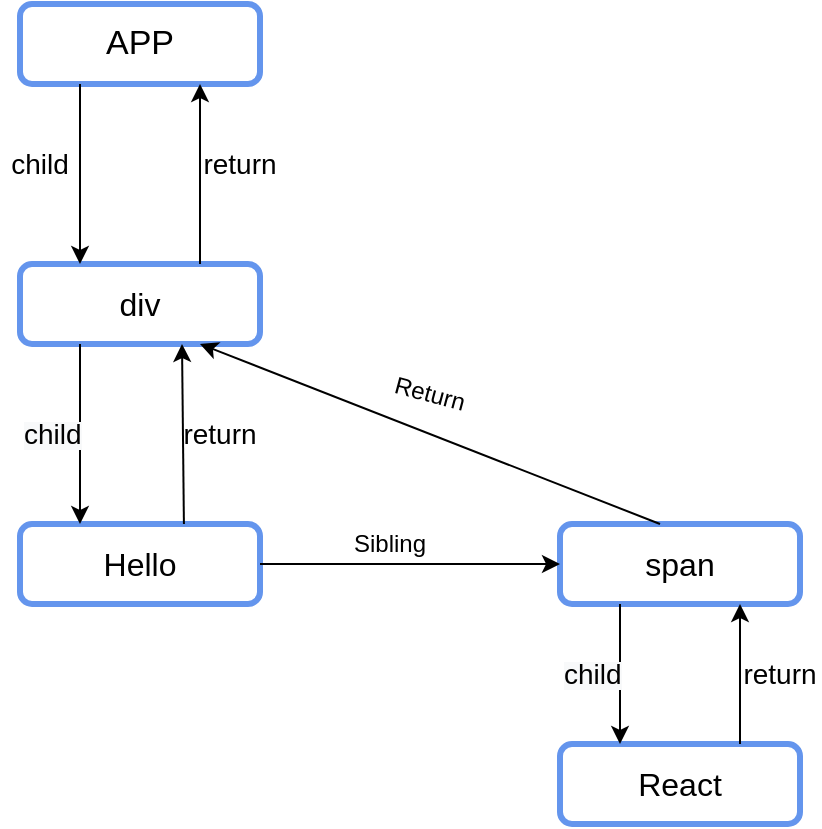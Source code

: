 <mxfile version="13.7.7" type="github">
  <diagram id="jxhz0_rsEdg-9AVaYfbV" name="Page-1">
    <mxGraphModel dx="1186" dy="741" grid="1" gridSize="10" guides="1" tooltips="1" connect="1" arrows="1" fold="1" page="1" pageScale="1" pageWidth="850" pageHeight="1100" math="0" shadow="0">
      <root>
        <mxCell id="0" />
        <mxCell id="1" parent="0" />
        <mxCell id="iLYWgjEyp-JB16IrFSsd-1" value="&lt;font style=&quot;font-size: 17px&quot;&gt;APP&lt;/font&gt;" style="rounded=1;whiteSpace=wrap;html=1;strokeWidth=3;strokeColor=#6495ED;" vertex="1" parent="1">
          <mxGeometry x="240" y="140" width="120" height="40" as="geometry" />
        </mxCell>
        <mxCell id="iLYWgjEyp-JB16IrFSsd-9" value="&lt;font style=&quot;font-size: 16px&quot;&gt;Hello&lt;/font&gt;" style="rounded=1;whiteSpace=wrap;html=1;strokeWidth=3;strokeColor=#6495ED;" vertex="1" parent="1">
          <mxGeometry x="240" y="400" width="120" height="40" as="geometry" />
        </mxCell>
        <mxCell id="iLYWgjEyp-JB16IrFSsd-10" value="&lt;font style=&quot;font-size: 16px&quot;&gt;span&lt;/font&gt;" style="rounded=1;whiteSpace=wrap;html=1;strokeWidth=3;strokeColor=#6495ED;" vertex="1" parent="1">
          <mxGeometry x="510" y="400" width="120" height="40" as="geometry" />
        </mxCell>
        <mxCell id="iLYWgjEyp-JB16IrFSsd-11" value="&lt;font style=&quot;font-size: 16px&quot;&gt;div&lt;/font&gt;" style="rounded=1;whiteSpace=wrap;html=1;strokeWidth=3;strokeColor=#6495ED;" vertex="1" parent="1">
          <mxGeometry x="240" y="270" width="120" height="40" as="geometry" />
        </mxCell>
        <mxCell id="iLYWgjEyp-JB16IrFSsd-12" value="&lt;font style=&quot;font-size: 16px&quot;&gt;React&lt;/font&gt;" style="rounded=1;whiteSpace=wrap;html=1;strokeWidth=3;strokeColor=#6495ED;" vertex="1" parent="1">
          <mxGeometry x="510" y="510" width="120" height="40" as="geometry" />
        </mxCell>
        <mxCell id="iLYWgjEyp-JB16IrFSsd-13" value="" style="endArrow=classic;html=1;exitX=0.25;exitY=1;exitDx=0;exitDy=0;entryX=0.25;entryY=0;entryDx=0;entryDy=0;" edge="1" parent="1" source="iLYWgjEyp-JB16IrFSsd-10" target="iLYWgjEyp-JB16IrFSsd-12">
          <mxGeometry width="50" height="50" relative="1" as="geometry">
            <mxPoint x="400" y="400" as="sourcePoint" />
            <mxPoint x="450" y="350" as="targetPoint" />
          </mxGeometry>
        </mxCell>
        <mxCell id="iLYWgjEyp-JB16IrFSsd-15" value="" style="endArrow=classic;html=1;exitX=0.25;exitY=1;exitDx=0;exitDy=0;entryX=0.25;entryY=0;entryDx=0;entryDy=0;" edge="1" parent="1" source="iLYWgjEyp-JB16IrFSsd-11" target="iLYWgjEyp-JB16IrFSsd-9">
          <mxGeometry width="50" height="50" relative="1" as="geometry">
            <mxPoint x="300" y="360" as="sourcePoint" />
            <mxPoint x="350" y="310" as="targetPoint" />
          </mxGeometry>
        </mxCell>
        <mxCell id="iLYWgjEyp-JB16IrFSsd-16" value="" style="endArrow=classic;html=1;exitX=0.25;exitY=1;exitDx=0;exitDy=0;entryX=0.25;entryY=0;entryDx=0;entryDy=0;" edge="1" parent="1" source="iLYWgjEyp-JB16IrFSsd-1" target="iLYWgjEyp-JB16IrFSsd-11">
          <mxGeometry width="50" height="50" relative="1" as="geometry">
            <mxPoint x="400" y="400" as="sourcePoint" />
            <mxPoint x="450" y="350" as="targetPoint" />
          </mxGeometry>
        </mxCell>
        <mxCell id="iLYWgjEyp-JB16IrFSsd-18" value="" style="endArrow=classic;html=1;exitX=1;exitY=0.5;exitDx=0;exitDy=0;entryX=0;entryY=0.5;entryDx=0;entryDy=0;" edge="1" parent="1" source="iLYWgjEyp-JB16IrFSsd-9" target="iLYWgjEyp-JB16IrFSsd-10">
          <mxGeometry width="50" height="50" relative="1" as="geometry">
            <mxPoint x="400" y="400" as="sourcePoint" />
            <mxPoint x="450" y="350" as="targetPoint" />
          </mxGeometry>
        </mxCell>
        <mxCell id="iLYWgjEyp-JB16IrFSsd-19" value="Sibling" style="text;html=1;strokeColor=none;fillColor=none;align=center;verticalAlign=middle;whiteSpace=wrap;rounded=0;" vertex="1" parent="1">
          <mxGeometry x="405" y="400" width="40" height="20" as="geometry" />
        </mxCell>
        <mxCell id="iLYWgjEyp-JB16IrFSsd-20" value="&lt;font style=&quot;font-size: 14px&quot;&gt;child&lt;/font&gt;" style="text;html=1;strokeColor=none;fillColor=none;align=center;verticalAlign=middle;whiteSpace=wrap;rounded=0;" vertex="1" parent="1">
          <mxGeometry x="230" y="210" width="40" height="20" as="geometry" />
        </mxCell>
        <mxCell id="iLYWgjEyp-JB16IrFSsd-22" value="&lt;span style=&quot;color: rgb(0 , 0 , 0) ; font-family: &amp;#34;helvetica&amp;#34; ; font-style: normal ; font-weight: 400 ; letter-spacing: normal ; text-align: center ; text-indent: 0px ; text-transform: none ; word-spacing: 0px ; background-color: rgb(248 , 249 , 250) ; display: inline ; float: none&quot;&gt;&lt;font style=&quot;font-size: 14px&quot;&gt;child&lt;/font&gt;&lt;/span&gt;" style="text;whiteSpace=wrap;html=1;" vertex="1" parent="1">
          <mxGeometry x="240" y="340" width="50" height="30" as="geometry" />
        </mxCell>
        <mxCell id="iLYWgjEyp-JB16IrFSsd-23" value="&lt;span style=&quot;color: rgb(0 , 0 , 0) ; font-family: &amp;#34;helvetica&amp;#34; ; font-style: normal ; font-weight: 400 ; letter-spacing: normal ; text-align: center ; text-indent: 0px ; text-transform: none ; word-spacing: 0px ; background-color: rgb(248 , 249 , 250) ; display: inline ; float: none&quot;&gt;&lt;font style=&quot;font-size: 14px&quot;&gt;child&lt;/font&gt;&lt;/span&gt;" style="text;whiteSpace=wrap;html=1;" vertex="1" parent="1">
          <mxGeometry x="510" y="460" width="50" height="30" as="geometry" />
        </mxCell>
        <mxCell id="iLYWgjEyp-JB16IrFSsd-24" value="" style="endArrow=classic;html=1;entryX=0.75;entryY=1;entryDx=0;entryDy=0;exitX=0.75;exitY=0;exitDx=0;exitDy=0;" edge="1" parent="1" source="iLYWgjEyp-JB16IrFSsd-12" target="iLYWgjEyp-JB16IrFSsd-10">
          <mxGeometry width="50" height="50" relative="1" as="geometry">
            <mxPoint x="400" y="400" as="sourcePoint" />
            <mxPoint x="450" y="350" as="targetPoint" />
          </mxGeometry>
        </mxCell>
        <mxCell id="iLYWgjEyp-JB16IrFSsd-25" value="" style="endArrow=classic;html=1;entryX=0.75;entryY=1;entryDx=0;entryDy=0;" edge="1" parent="1" target="iLYWgjEyp-JB16IrFSsd-11">
          <mxGeometry width="50" height="50" relative="1" as="geometry">
            <mxPoint x="560" y="400" as="sourcePoint" />
            <mxPoint x="610" y="350" as="targetPoint" />
          </mxGeometry>
        </mxCell>
        <mxCell id="iLYWgjEyp-JB16IrFSsd-26" value="" style="endArrow=classic;html=1;exitX=0.683;exitY=0;exitDx=0;exitDy=0;exitPerimeter=0;entryX=0.675;entryY=1;entryDx=0;entryDy=0;entryPerimeter=0;" edge="1" parent="1" source="iLYWgjEyp-JB16IrFSsd-9" target="iLYWgjEyp-JB16IrFSsd-11">
          <mxGeometry width="50" height="50" relative="1" as="geometry">
            <mxPoint x="400" y="400" as="sourcePoint" />
            <mxPoint x="450" y="350" as="targetPoint" />
          </mxGeometry>
        </mxCell>
        <mxCell id="iLYWgjEyp-JB16IrFSsd-27" value="" style="endArrow=classic;html=1;exitX=0.75;exitY=0;exitDx=0;exitDy=0;entryX=0.75;entryY=1;entryDx=0;entryDy=0;" edge="1" parent="1" source="iLYWgjEyp-JB16IrFSsd-11" target="iLYWgjEyp-JB16IrFSsd-1">
          <mxGeometry width="50" height="50" relative="1" as="geometry">
            <mxPoint x="400" y="400" as="sourcePoint" />
            <mxPoint x="450" y="350" as="targetPoint" />
          </mxGeometry>
        </mxCell>
        <mxCell id="iLYWgjEyp-JB16IrFSsd-29" value="&lt;font style=&quot;font-size: 14px&quot;&gt;return&lt;/font&gt;" style="text;html=1;strokeColor=none;fillColor=none;align=center;verticalAlign=middle;whiteSpace=wrap;rounded=0;" vertex="1" parent="1">
          <mxGeometry x="600" y="465" width="40" height="20" as="geometry" />
        </mxCell>
        <mxCell id="iLYWgjEyp-JB16IrFSsd-30" value="&lt;font style=&quot;font-size: 14px&quot;&gt;return&lt;/font&gt;" style="text;html=1;strokeColor=none;fillColor=none;align=center;verticalAlign=middle;whiteSpace=wrap;rounded=0;" vertex="1" parent="1">
          <mxGeometry x="330" y="210" width="40" height="20" as="geometry" />
        </mxCell>
        <mxCell id="iLYWgjEyp-JB16IrFSsd-31" value="&lt;font style=&quot;font-size: 14px&quot;&gt;return&lt;/font&gt;" style="text;html=1;strokeColor=none;fillColor=none;align=center;verticalAlign=middle;whiteSpace=wrap;rounded=0;" vertex="1" parent="1">
          <mxGeometry x="320" y="345" width="40" height="20" as="geometry" />
        </mxCell>
        <mxCell id="iLYWgjEyp-JB16IrFSsd-32" value="Return" style="text;html=1;strokeColor=none;fillColor=none;align=center;verticalAlign=middle;whiteSpace=wrap;rounded=0;rotation=15;" vertex="1" parent="1">
          <mxGeometry x="425" y="325" width="40" height="20" as="geometry" />
        </mxCell>
      </root>
    </mxGraphModel>
  </diagram>
</mxfile>
